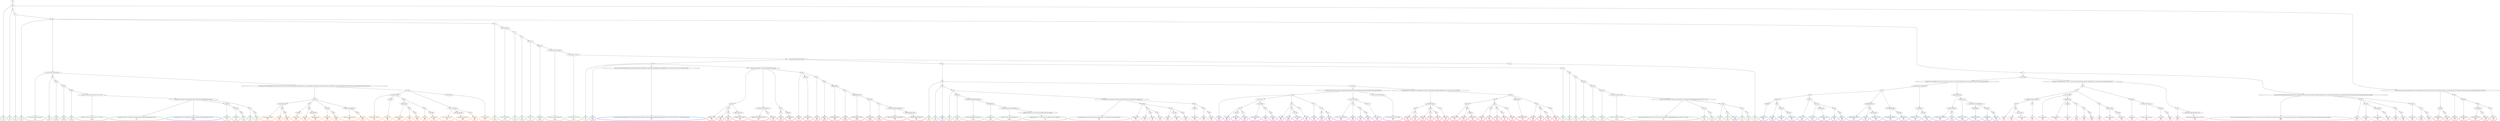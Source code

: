 digraph T {
	{
		rank=same
		429 [penwidth=3,colorscheme=set19,color=3,label="0;1;2_P\nP\n1.9%"]
		427 [penwidth=3,colorscheme=set19,color=3,label="3_P\nP\n3.5%"]
		425 [penwidth=3,colorscheme=set19,color=3,label="5_P\nP\n0.4%"]
		423 [penwidth=3,colorscheme=set19,color=3,label="8;9_P\nP\n4.3%"]
		421 [penwidth=3,colorscheme=set19,color=3,label="11;13;15;18;25;30;33;36;40_P\nP\n0.6%"]
		419 [penwidth=3,colorscheme=set19,color=3,label="45_P\nP\n0.16%"]
		417 [penwidth=3,colorscheme=set19,color=3,label="51;56_P\nP\n0.016%"]
		415 [penwidth=3,colorscheme=set19,color=3,label="66;68_P\nP\n0.006%"]
		413 [penwidth=3,colorscheme=set19,color=3,label="79;85_P\nP\n0.031%"]
		411 [penwidth=3,colorscheme=set19,color=3,label="95;109;112;128;132;153;159;161;173;177;197_P\nP\n0.014%"]
		409 [penwidth=3,colorscheme=set19,color=3,label="244;250;257;262;267;274;304;326;333;345;370;399;416;430;444;489;506;507;523_P\nP\n4.1%"]
		407 [penwidth=3,colorscheme=set19,color=3,label="536;563_P\nP\n1.7%"]
		405 [penwidth=3,colorscheme=set19,color=3,label="573;582_P\nP\n2.6%"]
		403 [penwidth=3,colorscheme=set19,color=3,label="595_P\nP\n6.3%"]
		401 [penwidth=3,colorscheme=set19,color=3,label="553_P\nP\n2.2%"]
		399 [penwidth=3,colorscheme=set19,color=3,label="562_P\nP\n6.3%"]
		397 [penwidth=3,colorscheme=set19,color=3,label="20_P\nP\n0.33%"]
		395 [penwidth=3,colorscheme=set19,color=3,label="24;27;32;34;38_P\nP\n0.13%"]
		393 [penwidth=3,colorscheme=set19,color=3,label="47_P\nP\n0.14%"]
		391 [penwidth=3,colorscheme=set19,color=3,label="49_P\nP\n0.074%"]
		389 [penwidth=3,colorscheme=set19,color=3,label="70;74;77_P\nP\n0.1%"]
		387 [penwidth=3,colorscheme=set19,color=3,label="82;88;97_P\nP\n0.035%"]
		385 [penwidth=3,colorscheme=set19,color=3,label="126;130;135;138;146;150_P\nP\n0.019%"]
		383 [penwidth=3,colorscheme=set19,color=3,label="157;160;167;170;175_P\nP\n0.011%"]
		380 [penwidth=3,colorscheme=set19,color=3,label="215_P\nP\n6%"]
		377 [penwidth=3,colorscheme=set19,color=3,label="224_P\nP\n3.8%"]
		375 [penwidth=3,colorscheme=set19,color=3,label="230_P\nP\n1.6%"]
		373 [penwidth=3,colorscheme=set19,color=3,label="241_P\nP\n1.5%"]
		371 [penwidth=3,colorscheme=set19,color=3,label="281;289_P\nP\n0.16%"]
		369 [penwidth=3,colorscheme=set19,color=3,label="336;342;348;386;393;402;432_P\nP\n0.012%"]
		367 [penwidth=3,colorscheme=set19,color=3,label="438;466;541_P\nP\n0.019%"]
		365 [penwidth=3,colorscheme=set19,color=3,label="560;570;592;612;622;635;648;671_P\nP\n0.0051%"]
		363 [penwidth=3,colorscheme=set19,color=3,label="686;692;698;708;711;716;734;743;778;788;812;821;827;828;834_P\nP\n7.3%"]
		361 [penwidth=3,colorscheme=set19,color=3,label="229_P\nP\n1.1%"]
		359 [penwidth=3,colorscheme=set19,color=3,label="240_P\nP\n0.49%"]
		357 [penwidth=3,colorscheme=set19,color=3,label="246_P\nP\n2.3%"]
		355 [penwidth=3,colorscheme=set19,color=3,label="258;263_P\nP\n1%"]
		353 [penwidth=3,colorscheme=set19,color=3,label="287;296_P\nP\n0.21%"]
		351 [penwidth=3,colorscheme=set19,color=3,label="310;318_P\nP\n0.01%"]
		349 [penwidth=3,colorscheme=set19,color=3,label="322;327;334;355;371;379_P\nP\n0.011%"]
		347 [penwidth=3,colorscheme=set19,color=3,label="391;401;433;446;456;467;500;512;521;535;542;551;572;594;621;634;660;668;689;694;703;706;707;712;719_P\nP\n2.2%"]
		345 [penwidth=3,colorscheme=set19,color=3,label="729;737_P\nP\n3.9%"]
		343 [penwidth=3,colorscheme=set19,color=3,label="763_P\nP\n9%"]
		341 [penwidth=3,colorscheme=set19,color=3,label="736;745_P\nP\n4.3%"]
		339 [penwidth=3,colorscheme=set19,color=3,label="752_P\nP\n6.3%"]
		337 [penwidth=3,colorscheme=set19,color=3,label="762_P\nP\n3.2%"]
		335 [penwidth=3,colorscheme=set19,color=3,label="772_P\nP\n5.5%"]
		333 [penwidth=3,colorscheme=set19,color=3,label="223_P\nP\n5%"]
		332 [penwidth=3,colorscheme=set19,color=2,label="244;250;257;262;267;274;304;326;333;345;370;399;416;430;444;489;506;507;523_M1\nM1\n0.0078%"]
		323 [penwidth=3,colorscheme=set19,color=2,label="588;601_M1\nM1\n5.2%"]
		321 [penwidth=3,colorscheme=set19,color=2,label="600_M1\nM1\n0.65%"]
		319 [penwidth=3,colorscheme=set19,color=2,label="626;653_M1\nM1\n3.3%"]
		317 [penwidth=3,colorscheme=set19,color=2,label="673;681_M1\nM1\n5.4%"]
		315 [penwidth=3,colorscheme=set19,color=2,label="567;577_M1\nM1\n0.91%"]
		313 [penwidth=3,colorscheme=set19,color=2,label="587;615_M1\nM1\n5.6%"]
		311 [penwidth=3,colorscheme=set19,color=2,label="625;640;652_M1\nM1\n6.6%"]
		309 [penwidth=3,colorscheme=set19,color=2,label="665_M1\nM1\n4%"]
		307 [penwidth=3,colorscheme=set19,color=2,label="688_M1\nM1\n6.8%"]
		305 [penwidth=3,colorscheme=set19,color=2,label="566;586;599;614_M1\nM1\n4.4%"]
		303 [penwidth=3,colorscheme=set19,color=2,label="639_M1\nM1\n2.6%"]
		301 [penwidth=3,colorscheme=set19,color=2,label="651;664;672_M1\nM1\n6.6%"]
		299 [penwidth=3,colorscheme=set19,color=2,label="576;585;598;608_M1\nM1\n0.74%"]
		297 [penwidth=3,colorscheme=set19,color=2,label="624;638_M1\nM1\n7.8%"]
		295 [penwidth=3,colorscheme=set19,color=2,label="555;565;575_M1\nM1\n2.2%"]
		293 [penwidth=3,colorscheme=set19,color=2,label="584;597_M1\nM1\n6.3%"]
		290 [penwidth=3,colorscheme=set19,color=2,label="478;525;538;564_M1\nM1\n3.6%"]
		288 [penwidth=3,colorscheme=set19,color=2,label="637_M1\nM1\n6.3%"]
		286 [penwidth=3,colorscheme=set19,color=2,label="492;501;513_M1\nM1\n0.58%"]
		283 [penwidth=3,colorscheme=set19,color=2,label="636;650;663_M1\nM1\n7.6%"]
		281 [penwidth=3,colorscheme=set19,color=2,label="649;687_M1\nM1\n0.51%"]
		279 [penwidth=3,colorscheme=set19,color=2,label="699_M1\nM1\n5.5%"]
		278 [penwidth=3,colorscheme=set19,color=2,label="215_M1\nM1\n0.35%"]
		276 [penwidth=3,colorscheme=set19,color=2,label="231;242;252;265;283;286;290;308;314;329;364;395;404;447;468;491;522;543;552;561;569;606;662;670;680;685;697;701;718;723;728;744;761;771;780;799;811;820_M1\nM1\n5.1%"]
		275 [penwidth=3,colorscheme=set19,color=2,label="230_M1\nM1\n1.6%"]
		274 [penwidth=3,colorscheme=set19,color=2,label="752_M1\nM1\n0.0019%"]
		268 [penwidth=3,colorscheme=set19,color=8,label="429_M2\nM2\n3.2%"]
		266 [penwidth=3,colorscheme=set19,color=8,label="442_M2\nM2\n4.6%"]
		264 [penwidth=3,colorscheme=set19,color=8,label="452;472;482_M2\nM2\n6%"]
		262 [penwidth=3,colorscheme=set19,color=8,label="437_M2\nM2\n12%"]
		260 [penwidth=3,colorscheme=set19,color=8,label="367;375;389_M2\nM2\n3.5%"]
		258 [penwidth=3,colorscheme=set19,color=8,label="398;409;428_M2\nM2\n7.1%"]
		256 [penwidth=3,colorscheme=set19,color=8,label="451;458_M2\nM2\n5.4%"]
		254 [penwidth=3,colorscheme=set19,color=8,label="471_M2\nM2\n0.87%"]
		252 [penwidth=3,colorscheme=set19,color=8,label="481_M2\nM2\n1.8%"]
		250 [penwidth=3,colorscheme=set19,color=8,label="493_M2\nM2\n6.8%"]
		248 [penwidth=3,colorscheme=set19,color=8,label="374_M2\nM2\n9.1%"]
		246 [penwidth=3,colorscheme=set19,color=8,label="408;414;450_M2\nM2\n3.6%"]
		244 [penwidth=3,colorscheme=set19,color=8,label="470;480_M2\nM2\n5.2%"]
		242 [penwidth=3,colorscheme=set19,color=8,label="359;366_M2\nM2\n1.6%"]
		240 [penwidth=3,colorscheme=set19,color=8,label="373;381;397;407;422_M2\nM2\n5.4%"]
		238 [penwidth=3,colorscheme=set19,color=8,label="436;441_M2\nM2\n4.9%"]
		236 [penwidth=3,colorscheme=set19,color=8,label="449_M2\nM2\n7.4%"]
		234 [penwidth=3,colorscheme=set19,color=8,label="330_M2\nM2\n6.5%"]
		232 [penwidth=3,colorscheme=set19,color=8,label="338;358;365;380;396;406;421;427_M2\nM2\n5.2%"]
		230 [penwidth=3,colorscheme=set19,color=9,label="14;22;29;35;41;44;48;63;84;90;94;99;104;108;111;115;118;124;131;140;143;152;164;169;172;188;193;195;206;212;217;222;228;234;245;256;261;273;294;303;309;316;332;344;353;390;463;476;490;509;519;532;558;589_M3\nM3\n0.69%"]
		228 [penwidth=3,colorscheme=set19,color=9,label="602_M3\nM3\n0.27%"]
		226 [penwidth=3,colorscheme=set19,color=9,label="617;629_M3\nM3\n3.5%"]
		224 [penwidth=3,colorscheme=set19,color=9,label="641;655;666_M3\nM3\n3.1%"]
		222 [penwidth=3,colorscheme=set19,color=9,label="675_M3\nM3\n5.3%"]
		220 [penwidth=3,colorscheme=set19,color=9,label="628_M3\nM3\n2.4%"]
		218 [penwidth=3,colorscheme=set19,color=9,label="654_M3\nM3\n5.6%"]
		216 [penwidth=3,colorscheme=set19,color=9,label="616;627_M3\nM3\n3.9%"]
		214 [penwidth=3,colorscheme=set19,color=9,label="674_M3\nM3\n0.81%"]
		212 [penwidth=3,colorscheme=set19,color=9,label="682_M3\nM3\n6.1%"]
		210 [penwidth=3,colorscheme=set19,color=9,label="276;282;298;313;319;324;337;343;349;372;387;394;403;417;424;445;499;511;534;549;579_M3\nM3\n4%"]
		208 [penwidth=3,colorscheme=set19,color=9,label="590;603_M3\nM3\n3%"]
		206 [penwidth=3,colorscheme=set19,color=9,label="610_M3\nM3\n3.1%"]
		204 [penwidth=3,colorscheme=set19,color=9,label="619_M3\nM3\n12%"]
		202 [penwidth=3,colorscheme=set19,color=9,label="657_M3\nM3\n6.1%"]
		200 [penwidth=3,colorscheme=set19,color=9,label="618_M3\nM3\n4.8%"]
		198 [penwidth=3,colorscheme=set19,color=9,label="631;645_M3\nM3\n11%"]
		196 [penwidth=3,colorscheme=set19,color=9,label="644_M3\nM3\n8.2%"]
		193 [penwidth=3,colorscheme=set19,color=9,label="630;643_M3\nM3\n6.6%"]
		191 [penwidth=3,colorscheme=set19,color=9,label="642_M3\nM3\n3.3%"]
		189 [penwidth=3,colorscheme=set19,color=9,label="656_M3\nM3\n5.9%"]
		186 [penwidth=3,colorscheme=set19,color=7,label="443;461_M4\nM4\n7.3%"]
		184 [penwidth=3,colorscheme=set19,color=7,label="475_M4\nM4\n4.4%"]
		182 [penwidth=3,colorscheme=set19,color=7,label="530_M4\nM4\n5.8%"]
		180 [penwidth=3,colorscheme=set19,color=7,label="488;497;505;518_M4\nM4\n5.1%"]
		178 [penwidth=3,colorscheme=set19,color=7,label="454;474;487;496;504;517_M4\nM4\n4.3%"]
		176 [penwidth=3,colorscheme=set19,color=7,label="529_M4\nM4\n5.7%"]
		173 [penwidth=3,colorscheme=set19,color=7,label="473_M4\nM4\n6.9%"]
		171 [penwidth=3,colorscheme=set19,color=7,label="486;495_M4\nM4\n7.5%"]
		169 [penwidth=3,colorscheme=set19,color=7,label="485_M4\nM4\n1%"]
		167 [penwidth=3,colorscheme=set19,color=7,label="503;516_M4\nM4\n10%"]
		165 [penwidth=3,colorscheme=set19,color=7,label="515_M4\nM4\n2.8%"]
		163 [penwidth=3,colorscheme=set19,color=7,label="546_M4\nM4\n0.44%"]
		161 [penwidth=3,colorscheme=set19,color=7,label="568;580;604_M4\nM4\n0.33%"]
		159 [penwidth=3,colorscheme=set19,color=7,label="632_M4\nM4\n0.042%"]
		157 [penwidth=3,colorscheme=set19,color=7,label="646;658;667;676_M4\nM4\n0.095%"]
		155 [penwidth=3,colorscheme=set19,color=7,label="693;709_M4\nM4\n0.0025%"]
		153 [penwidth=3,colorscheme=set19,color=7,label="724_M4\nM4\n0.014%"]
		151 [penwidth=3,colorscheme=set19,color=7,label="746;781;789;800;813;829;830_M4\nM4\n2.2%"]
		149 [penwidth=3,colorscheme=set19,color=7,label="835;845;853;857;860_M4\nM4\n5.9%"]
		146 [penwidth=3,colorscheme=set19,color=7,label="453;484_M4\nM4\n3%"]
		144 [penwidth=3,colorscheme=set19,color=7,label="545_M4\nM4\n6.1%"]
		142 [penwidth=3,colorscheme=set19,color=7,label="459_M4\nM4\n3.7%"]
		140 [penwidth=3,colorscheme=set19,color=7,label="483;494_M4\nM4\n2.1%"]
		137 [penwidth=3,colorscheme=set19,color=7,label="514;528;556_M4\nM4\n2.8%"]
		135 [penwidth=3,colorscheme=set19,color=7,label="591_M4\nM4\n6.3%"]
		133 [penwidth=3,colorscheme=set19,color=7,label="527_M4\nM4\n6.1%"]
		129 [penwidth=3,colorscheme=set19,color=5,label="754;794;810;818_M5\nM5\n1.1%"]
		127 [penwidth=3,colorscheme=set19,color=5,label="825_M5\nM5\n6.3%"]
		125 [penwidth=3,colorscheme=set19,color=5,label="849_M5\nM5\n6.9%"]
		122 [penwidth=3,colorscheme=set19,color=5,label="793;841_M5\nM5\n8.3%"]
		120 [penwidth=3,colorscheme=set19,color=5,label="802_M5\nM5\n2.9%"]
		118 [penwidth=3,colorscheme=set19,color=5,label="809;824;840_M5\nM5\n5.8%"]
		116 [penwidth=3,colorscheme=set19,color=5,label="792;808_M5\nM5\n2.5%"]
		114 [penwidth=3,colorscheme=set19,color=5,label="839_M5\nM5\n6.6%"]
		112 [penwidth=3,colorscheme=set19,color=5,label="801;817;823;848;854_M5\nM5\n1.2%"]
		110 [penwidth=3,colorscheme=set19,color=5,label="862_M5\nM5\n5.5%"]
		107 [penwidth=3,colorscheme=set19,color=5,label="738;748;765;784_M5\nM5\n5.1%"]
		105 [penwidth=3,colorscheme=set19,color=5,label="791;807_M5\nM5\n7.9%"]
		102 [penwidth=3,colorscheme=set19,color=5,label="816;832;838_M5\nM5\n0.081%"]
		100 [penwidth=3,colorscheme=set19,color=5,label="847_M5\nM5\n1%"]
		98 [penwidth=3,colorscheme=set19,color=5,label="858_M5\nM5\n5.2%"]
		96 [penwidth=3,colorscheme=set19,color=5,label="822_M5\nM5\n4.8%"]
		94 [penwidth=3,colorscheme=set19,color=5,label="837;846_M5\nM5\n5.5%"]
		92 [penwidth=3,colorscheme=set19,color=5,label="747;773;783;790_M5\nM5\n3%"]
		90 [penwidth=3,colorscheme=set19,color=5,label="805;815;831;836_M5\nM5\n6.8%"]
		88 [penwidth=3,colorscheme=set19,color=5,label="814_M5\nM5\n7.8%"]
		86 [penwidth=3,colorscheme=set19,color=5,label="753;764;782_M5\nM5\n5.7%"]
		82 [penwidth=3,colorscheme=set19,color=4,label="704_M6\nM6\n3.4%"]
		79 [penwidth=3,colorscheme=set19,color=4,label="733_M6\nM6\n2.4%"]
		77 [penwidth=3,colorscheme=set19,color=4,label="760;769_M6\nM6\n7.8%"]
		75 [penwidth=3,colorscheme=set19,color=4,label="797_M6\nM6\n6.3%"]
		73 [penwidth=3,colorscheme=set19,color=4,label="742;759;768_M6\nM6\n2%"]
		71 [penwidth=3,colorscheme=set19,color=4,label="796_M6\nM6\n1.7%"]
		69 [penwidth=3,colorscheme=set19,color=4,label="803_M6\nM6\n6.3%"]
		67 [penwidth=3,colorscheme=set19,color=4,label="732_M6\nM6\n5.8%"]
		65 [penwidth=3,colorscheme=set19,color=4,label="741_M6\nM6\n0.53%"]
		63 [penwidth=3,colorscheme=set19,color=4,label="751;758_M6\nM6\n5.2%"]
		61 [penwidth=3,colorscheme=set19,color=4,label="777_M6\nM6\n10%"]
		59 [penwidth=3,colorscheme=set19,color=4,label="757_M6\nM6\n3.3%"]
		56 [penwidth=3,colorscheme=set19,color=4,label="787_M6\nM6\n6.5%"]
		54 [penwidth=3,colorscheme=set19,color=4,label="795_M6\nM6\n5.5%"]
		52 [penwidth=3,colorscheme=set19,color=4,label="710;714;726;740_M6\nM6\n2.9%"]
		50 [penwidth=3,colorscheme=set19,color=4,label="750_M6\nM6\n8.3%"]
		48 [penwidth=3,colorscheme=set19,color=4,label="767_M6\nM6\n4.4%"]
		46 [penwidth=3,colorscheme=set19,color=4,label="786_M6\nM6\n5.4%"]
		44 [penwidth=3,colorscheme=set19,color=4,label="756;775_M6\nM6\n6.4%"]
		42 [penwidth=3,colorscheme=set19,color=4,label="713;731;749;755;766;774_M6\nM6\n5.8%"]
		38 [penwidth=3,colorscheme=set19,color=1,label="865_M7\nM7\n1.3%"]
		36 [penwidth=3,colorscheme=set19,color=1,label="877_M7\nM7\n5.9%"]
		34 [penwidth=3,colorscheme=set19,color=1,label="869_M7\nM7\n4.5%"]
		32 [penwidth=3,colorscheme=set19,color=1,label="873_M7\nM7\n5.5%"]
		30 [penwidth=3,colorscheme=set19,color=1,label="876_M7\nM7\n5.3%"]
		28 [penwidth=3,colorscheme=set19,color=1,label="871_M7\nM7\n7.8%"]
		24 [penwidth=3,colorscheme=set19,color=1,label="843;851_M7\nM7\n5.1%"]
		22 [penwidth=3,colorscheme=set19,color=1,label="864_M7\nM7\n5.6%"]
		20 [penwidth=3,colorscheme=set19,color=1,label="868;875_M7\nM7\n5.9%"]
		18 [penwidth=3,colorscheme=set19,color=1,label="856_M7\nM7\n2%"]
		16 [penwidth=3,colorscheme=set19,color=1,label="861_M7\nM7\n5.3%"]
		14 [penwidth=3,colorscheme=set19,color=1,label="867_M7\nM7\n4.8%"]
		12 [penwidth=3,colorscheme=set19,color=1,label="874_M7\nM7\n5%"]
		10 [penwidth=3,colorscheme=set19,color=1,label="870_M7\nM7\n6%"]
		8 [penwidth=3,colorscheme=set19,color=1,label="842;855;863_M7\nM7\n5.6%"]
		6 [penwidth=3,colorscheme=set19,color=1,label="850_M7\nM7\n8.5%"]
		4 [penwidth=3,colorscheme=set19,color=1,label="866_M7\nM7\n5%"]
		2 [penwidth=3,colorscheme=set19,color=1,label="872_M7\nM7\n5.5%"]
		0 [penwidth=3,colorscheme=set19,color=1,label="878_M7\nM7\n5.6%"]
	}
	431 [label="GL"]
	430 [label="0;1;2"]
	428 [label="3"]
	426 [label="5"]
	424 [label="8;9"]
	422 [label="11;13;15;18;25;30;33;36;40"]
	420 [label="45"]
	418 [label="51;56"]
	416 [label="66;68"]
	414 [label="79;85"]
	412 [label="95;109;112;128;132;153;159;161;173;177;197"]
	410 [label="244;250;257;262;267;274;304;326;333;345;370;399;416;430;444;489;506;507;523"]
	408 [label="536;563"]
	406 [label="573;582"]
	404 [label="595"]
	402 [label="553"]
	400 [label="562"]
	398 [label="20"]
	396 [label="24;27;32;34;38"]
	394 [label="47"]
	392 [label="49"]
	390 [label="70;74;77"]
	388 [label="82;88;97"]
	386 [label="126;130;135;138;146;150"]
	384 [label="157;160;167;170;175"]
	382 [label="182;189;194;196;200;204;209;210"]
	381 [label="215"]
	379 [label="219"]
	378 [label="224"]
	376 [label="230"]
	374 [label="241"]
	372 [label="281;289"]
	370 [label="336;342;348;386;393;402;432"]
	368 [label="438;466;541"]
	366 [label="560;570;592;612;622;635;648;671"]
	364 [label="686;692;698;708;711;716;734;743;778;788;812;821;827;828;834"]
	362 [label="229"]
	360 [label="240"]
	358 [label="246"]
	356 [label="258;263"]
	354 [label="287;296"]
	352 [label="310;318"]
	350 [label="322;327;334;355;371;379"]
	348 [label="391;401;433;446;456;467;500;512;521;535;542;551;572;594;621;634;660;668;689;694;703;706;707;712;719"]
	346 [label="729;737"]
	344 [label="763"]
	342 [label="736;745"]
	340 [label="752"]
	338 [label="762"]
	336 [label="772"]
	334 [label="223"]
	331 [label="12"]
	330 [label="17;21;28;39"]
	329 [label="54;60;65;71;75;78;93;98;102;113;120;127;145;147;151;163;171;176;179;183;186;220;227;232;237;243;271;292;301;321;339;352;361;369;412"]
	328 [label="420;435;440;457;469;479"]
	327 [label="526"]
	326 [label="539"]
	325 [label="544;578"]
	324 [label="588;601"]
	322 [label="600"]
	320 [label="626;653"]
	318 [label="673;681"]
	316 [label="567;577"]
	314 [label="587;615"]
	312 [label="625;640;652"]
	310 [label="665"]
	308 [label="688"]
	306 [label="566;586;599;614"]
	304 [label="639"]
	302 [label="651;664;672"]
	300 [label="576;585;598;608"]
	298 [label="624;638"]
	296 [label="555;565;575"]
	294 [label="584;597"]
	292 [label="426;434;439;448"]
	291 [label="478;525;538;564"]
	289 [label="637"]
	287 [label="492;501;513"]
	285 [label="524;537;554;574;583;596;623"]
	284 [label="636;650;663"]
	282 [label="649;687"]
	280 [label="699"]
	277 [label="231;242;252;265;283;286;290;308;314;329;364;395;404;447;468;491;522;543;552;561;569;606;662;670;680;685;697;701;718;723;728;744;761;771;780;799;811;820"]
	273 [label="50;55;58;72;76;83;89;103;107;114;117;121;123;136;139;148;158;168;180;187;190;192;205;211;216;221;233;239;249;254;259;270;300"]
	272 [label="320"]
	271 [label="351"]
	270 [label="360;368;376;382;410;423"]
	269 [label="429"]
	267 [label="442"]
	265 [label="452;472;482"]
	263 [label="437"]
	261 [label="367;375;389"]
	259 [label="398;409;428"]
	257 [label="451;458"]
	255 [label="471"]
	253 [label="481"]
	251 [label="493"]
	249 [label="374"]
	247 [label="408;414;450"]
	245 [label="470;480"]
	243 [label="359;366"]
	241 [label="373;381;397;407;422"]
	239 [label="436;441"]
	237 [label="449"]
	235 [label="330"]
	233 [label="338;358;365;380;396;406;421;427"]
	231 [label="14;22;29;35;41;44;48;63;84;90;94;99;104;108;111;115;118;124;131;140;143;152;164;169;172;188;193;195;206;212;217;222;228;234;245;256;261;273;294;303;309;316;332;344;353;390;463;476;490;509;519;532;558;589"]
	229 [label="602"]
	227 [label="617;629"]
	225 [label="641;655;666"]
	223 [label="675"]
	221 [label="628"]
	219 [label="654"]
	217 [label="616;627"]
	215 [label="674"]
	213 [label="682"]
	211 [label="276;282;298;313;319;324;337;343;349;372;387;394;403;417;424;445;499;511;534;549;579"]
	209 [label="590;603"]
	207 [label="610"]
	205 [label="619"]
	203 [label="657"]
	201 [label="618"]
	199 [label="631;645"]
	197 [label="644"]
	195 [label="609"]
	194 [label="630;643"]
	192 [label="642"]
	190 [label="656"]
	188 [label="225;236;253;266;269;277;291;299;350;388;405;413;418"]
	187 [label="443;461"]
	185 [label="475"]
	183 [label="530"]
	181 [label="488;497;505;518"]
	179 [label="454;474;487;496;504;517"]
	177 [label="529"]
	175 [label="460"]
	174 [label="473"]
	172 [label="486;495"]
	170 [label="485"]
	168 [label="503;516"]
	166 [label="515"]
	164 [label="546"]
	162 [label="568;580;604"]
	160 [label="632"]
	158 [label="646;658;667;676"]
	156 [label="693;709"]
	154 [label="724"]
	152 [label="746;781;789;800;813;829;830"]
	150 [label="835;845;853;857;860"]
	148 [label="4;6;7;10;16;19;23;26;31;37;43;53;59;62;67;73;81;87;92;96;101;106;110;122;125;134;137;142;149;154;156;166;174;178;181;185;199;201;203;208;213;226;235;251;255;260;268;278;295;305;317;354;378"]
	147 [label="453;484"]
	145 [label="545"]
	143 [label="459"]
	141 [label="483;494"]
	139 [label="502"]
	138 [label="514;528;556"]
	136 [label="591"]
	134 [label="527"]
	132 [label="42;46;52;57;61;64;69;80;86;91;100;105;116;119;129;133;141;144;155;162;165;184;191;198;202;207;214;218;238;248;272;293;302;315;325;331;340;362;377;383;400;411;415;431;462;508;531;540;547;557;605;611;620;633;659;677;683;700;705;720"]
	131 [label="725;739"]
	130 [label="754;794;810;818"]
	128 [label="825"]
	126 [label="849"]
	124 [label="785"]
	123 [label="793;841"]
	121 [label="802"]
	119 [label="809;824;840"]
	117 [label="792;808"]
	115 [label="839"]
	113 [label="801;817;823;848;854"]
	111 [label="862"]
	109 [label="730"]
	108 [label="738;748;765;784"]
	106 [label="791;807"]
	104 [label="806"]
	103 [label="816;832;838"]
	101 [label="847"]
	99 [label="858"]
	97 [label="822"]
	95 [label="837;846"]
	93 [label="747;773;783;790"]
	91 [label="805;815;831;836"]
	89 [label="814"]
	87 [label="753;764;782"]
	85 [label="247;264"]
	84 [label="279;284;288;297;306;311;328;335;341;346;356;384;392;419;425;455;464;498;510;520;533;548;559;647;661;679;684;691;696"]
	83 [label="704"]
	81 [label="715;721;727"]
	80 [label="733"]
	78 [label="760;769"]
	76 [label="797"]
	74 [label="742;759;768"]
	72 [label="796"]
	70 [label="803"]
	68 [label="732"]
	66 [label="741"]
	64 [label="751;758"]
	62 [label="777"]
	60 [label="757"]
	58 [label="776"]
	57 [label="787"]
	55 [label="795"]
	53 [label="710;714;726;740"]
	51 [label="750"]
	49 [label="767"]
	47 [label="786"]
	45 [label="756;775"]
	43 [label="713;731;749;755;766;774"]
	41 [label="275;280;285;307;312;323;347;357;363;385;465;477;550;571;581;593;607;613;669;678;690;695;702;717;722;735;770;779;798;804"]
	40 [label="819;844;852;859"]
	39 [label="865"]
	37 [label="877"]
	35 [label="869"]
	33 [label="873"]
	31 [label="876"]
	29 [label="871"]
	27 [label="826"]
	26 [label="833"]
	25 [label="843;851"]
	23 [label="864"]
	21 [label="868;875"]
	19 [label="856"]
	17 [label="861"]
	15 [label="867"]
	13 [label="874"]
	11 [label="870"]
	9 [label="842;855;863"]
	7 [label="850"]
	5 [label="866"]
	3 [label="872"]
	1 [label="878"]
	431 -> 430
	430 -> 429
	430 -> 428
	430 -> 148
	428 -> 427
	428 -> 426
	426 -> 425
	426 -> 424
	424 -> 423
	424 -> 422
	424 -> 398
	424 -> 331
	422 -> 421
	422 -> 420
	422 -> 132
	420 -> 419
	420 -> 418
	418 -> 417
	418 -> 416
	416 -> 415
	416 -> 414
	414 -> 413
	414 -> 412
	412 -> 411
	412 -> 410
	410 -> 409
	410 -> 408
	410 -> 402
	410 -> 332
	408 -> 407
	408 -> 406
	406 -> 405
	406 -> 404
	404 -> 403
	402 -> 401
	402 -> 400
	400 -> 399
	398 -> 397
	398 -> 396
	396 -> 395
	396 -> 394
	394 -> 393
	394 -> 392
	392 -> 391
	392 -> 390
	390 -> 389
	390 -> 388
	388 -> 387
	388 -> 386
	386 -> 385
	386 -> 384
	384 -> 383
	384 -> 382
	382 -> 381
	382 -> 379
	382 -> 334
	381 -> 380
	381 -> 278
	381 -> 277
	381 -> 188
	379 -> 378
	379 -> 362
	378 -> 377
	378 -> 376
	378 -> 85
	376 -> 375
	376 -> 374
	376 -> 275
	374 -> 373
	374 -> 372
	374 -> 211
	372 -> 371
	372 -> 370
	370 -> 369
	370 -> 368
	368 -> 367
	368 -> 366
	366 -> 365
	366 -> 364
	364 -> 363
	362 -> 361
	362 -> 360
	360 -> 359
	360 -> 358
	358 -> 357
	358 -> 356
	356 -> 355
	356 -> 354
	354 -> 353
	354 -> 352
	352 -> 351
	352 -> 350
	350 -> 349
	350 -> 348
	348 -> 347
	348 -> 346
	348 -> 342
	346 -> 345
	346 -> 344
	344 -> 343
	342 -> 341
	342 -> 340
	342 -> 338
	340 -> 339
	340 -> 274
	338 -> 337
	338 -> 336
	336 -> 335
	334 -> 333
	331 -> 330
	331 -> 231
	330 -> 329
	330 -> 273
	329 -> 328
	329 -> 292
	328 -> 327
	328 -> 296
	327 -> 326
	327 -> 306
	327 -> 300
	326 -> 325
	326 -> 316
	325 -> 324
	325 -> 322
	324 -> 323
	322 -> 321
	322 -> 320
	320 -> 319
	320 -> 318
	318 -> 317
	316 -> 315
	316 -> 314
	314 -> 313
	314 -> 312
	314 -> 310
	312 -> 311
	310 -> 309
	310 -> 308
	308 -> 307
	306 -> 305
	306 -> 304
	304 -> 303
	304 -> 302
	302 -> 301
	300 -> 299
	300 -> 298
	298 -> 297
	296 -> 295
	296 -> 294
	294 -> 293
	292 -> 291
	292 -> 287
	291 -> 290
	291 -> 289
	289 -> 288
	287 -> 286
	287 -> 285
	285 -> 284
	285 -> 282
	284 -> 283
	282 -> 281
	282 -> 280
	280 -> 279
	277 -> 276
	273 -> 272
	273 -> 235
	272 -> 271
	272 -> 243
	271 -> 270
	271 -> 261
	271 -> 249
	270 -> 269
	270 -> 263
	269 -> 268
	269 -> 267
	267 -> 266
	267 -> 265
	265 -> 264
	263 -> 262
	261 -> 260
	261 -> 259
	259 -> 258
	259 -> 257
	259 -> 255
	257 -> 256
	255 -> 254
	255 -> 253
	253 -> 252
	253 -> 251
	251 -> 250
	249 -> 248
	249 -> 247
	247 -> 246
	247 -> 245
	245 -> 244
	243 -> 242
	243 -> 241
	241 -> 240
	241 -> 239
	239 -> 238
	239 -> 237
	237 -> 236
	235 -> 234
	235 -> 233
	233 -> 232
	231 -> 230
	231 -> 229
	231 -> 217
	229 -> 228
	229 -> 227
	229 -> 221
	227 -> 226
	227 -> 225
	225 -> 224
	225 -> 223
	223 -> 222
	221 -> 220
	221 -> 219
	219 -> 218
	217 -> 216
	217 -> 215
	215 -> 214
	215 -> 213
	213 -> 212
	211 -> 210
	211 -> 209
	211 -> 195
	209 -> 208
	209 -> 207
	209 -> 201
	207 -> 206
	207 -> 205
	207 -> 203
	205 -> 204
	203 -> 202
	201 -> 200
	201 -> 199
	201 -> 197
	199 -> 198
	197 -> 196
	195 -> 194
	195 -> 192
	194 -> 193
	192 -> 191
	192 -> 190
	190 -> 189
	188 -> 187
	188 -> 179
	188 -> 175
	188 -> 170
	187 -> 186
	187 -> 185
	187 -> 181
	185 -> 184
	185 -> 183
	183 -> 182
	181 -> 180
	179 -> 178
	179 -> 177
	177 -> 176
	175 -> 174
	175 -> 172
	174 -> 173
	172 -> 171
	170 -> 169
	170 -> 168
	170 -> 166
	168 -> 167
	166 -> 165
	166 -> 164
	164 -> 163
	164 -> 162
	162 -> 161
	162 -> 160
	160 -> 159
	160 -> 158
	158 -> 157
	158 -> 156
	156 -> 155
	156 -> 154
	154 -> 153
	154 -> 152
	152 -> 151
	152 -> 150
	150 -> 149
	148 -> 147
	148 -> 143
	147 -> 146
	147 -> 145
	145 -> 144
	143 -> 142
	143 -> 141
	141 -> 140
	141 -> 139
	139 -> 138
	139 -> 134
	138 -> 137
	138 -> 136
	136 -> 135
	134 -> 133
	132 -> 131
	132 -> 109
	131 -> 130
	131 -> 124
	131 -> 117
	131 -> 113
	130 -> 129
	130 -> 128
	128 -> 127
	128 -> 126
	126 -> 125
	124 -> 123
	124 -> 121
	123 -> 122
	121 -> 120
	121 -> 119
	119 -> 118
	117 -> 116
	117 -> 115
	115 -> 114
	113 -> 112
	113 -> 111
	111 -> 110
	109 -> 108
	109 -> 93
	109 -> 87
	108 -> 107
	108 -> 106
	108 -> 104
	106 -> 105
	104 -> 103
	104 -> 97
	103 -> 102
	103 -> 101
	101 -> 100
	101 -> 99
	99 -> 98
	97 -> 96
	97 -> 95
	95 -> 94
	93 -> 92
	93 -> 91
	93 -> 89
	91 -> 90
	89 -> 88
	87 -> 86
	85 -> 84
	85 -> 41
	84 -> 83
	84 -> 53
	84 -> 43
	83 -> 82
	83 -> 81
	83 -> 68
	83 -> 60
	81 -> 80
	81 -> 74
	80 -> 79
	80 -> 78
	80 -> 76
	78 -> 77
	76 -> 75
	74 -> 73
	74 -> 72
	72 -> 71
	72 -> 70
	70 -> 69
	68 -> 67
	68 -> 66
	68 -> 62
	66 -> 65
	66 -> 64
	64 -> 63
	62 -> 61
	60 -> 59
	60 -> 58
	58 -> 57
	58 -> 55
	57 -> 56
	55 -> 54
	53 -> 52
	53 -> 51
	53 -> 45
	51 -> 50
	51 -> 49
	49 -> 48
	49 -> 47
	47 -> 46
	45 -> 44
	43 -> 42
	41 -> 40
	41 -> 27
	40 -> 39
	40 -> 35
	40 -> 29
	39 -> 38
	39 -> 37
	37 -> 36
	35 -> 34
	35 -> 33
	35 -> 31
	33 -> 32
	31 -> 30
	29 -> 28
	27 -> 26
	27 -> 9
	27 -> 7
	26 -> 25
	26 -> 19
	25 -> 24
	25 -> 23
	23 -> 22
	23 -> 21
	21 -> 20
	19 -> 18
	19 -> 17
	19 -> 15
	19 -> 11
	17 -> 16
	15 -> 14
	15 -> 13
	13 -> 12
	11 -> 10
	9 -> 8
	7 -> 6
	7 -> 5
	7 -> 1
	5 -> 4
	5 -> 3
	3 -> 2
	1 -> 0
}
